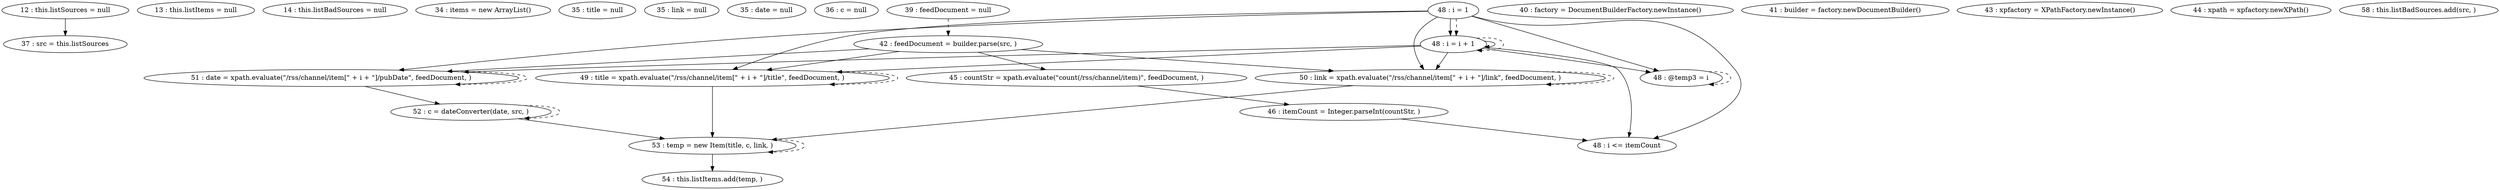 digraph G {
"12 : this.listSources = null"
"12 : this.listSources = null" -> "37 : src = this.listSources"
"13 : this.listItems = null"
"14 : this.listBadSources = null"
"34 : items = new ArrayList()"
"35 : title = null"
"35 : link = null"
"35 : date = null"
"36 : c = null"
"37 : src = this.listSources"
"39 : feedDocument = null"
"39 : feedDocument = null" -> "42 : feedDocument = builder.parse(src, )" [style=dashed]
"40 : factory = DocumentBuilderFactory.newInstance()"
"41 : builder = factory.newDocumentBuilder()"
"42 : feedDocument = builder.parse(src, )"
"42 : feedDocument = builder.parse(src, )" -> "45 : countStr = xpath.evaluate(\"count(/rss/channel/item)\", feedDocument, )"
"42 : feedDocument = builder.parse(src, )" -> "49 : title = xpath.evaluate(\"/rss/channel/item[\" + i + \"]/title\", feedDocument, )"
"42 : feedDocument = builder.parse(src, )" -> "50 : link = xpath.evaluate(\"/rss/channel/item[\" + i + \"]/link\", feedDocument, )"
"42 : feedDocument = builder.parse(src, )" -> "51 : date = xpath.evaluate(\"/rss/channel/item[\" + i + \"]/pubDate\", feedDocument, )"
"43 : xpfactory = XPathFactory.newInstance()"
"44 : xpath = xpfactory.newXPath()"
"45 : countStr = xpath.evaluate(\"count(/rss/channel/item)\", feedDocument, )"
"45 : countStr = xpath.evaluate(\"count(/rss/channel/item)\", feedDocument, )" -> "46 : itemCount = Integer.parseInt(countStr, )"
"46 : itemCount = Integer.parseInt(countStr, )"
"46 : itemCount = Integer.parseInt(countStr, )" -> "48 : i <= itemCount"
"48 : i = 1"
"48 : i = 1" -> "48 : i = i + 1"
"48 : i = 1" -> "48 : i <= itemCount"
"48 : i = 1" -> "49 : title = xpath.evaluate(\"/rss/channel/item[\" + i + \"]/title\", feedDocument, )"
"48 : i = 1" -> "48 : @temp3 = i"
"48 : i = 1" -> "50 : link = xpath.evaluate(\"/rss/channel/item[\" + i + \"]/link\", feedDocument, )"
"48 : i = 1" -> "51 : date = xpath.evaluate(\"/rss/channel/item[\" + i + \"]/pubDate\", feedDocument, )"
"48 : i = 1" -> "48 : i = i + 1" [style=dashed]
"48 : i <= itemCount"
"49 : title = xpath.evaluate(\"/rss/channel/item[\" + i + \"]/title\", feedDocument, )"
"49 : title = xpath.evaluate(\"/rss/channel/item[\" + i + \"]/title\", feedDocument, )" -> "53 : temp = new Item(title, c, link, )"
"49 : title = xpath.evaluate(\"/rss/channel/item[\" + i + \"]/title\", feedDocument, )" -> "49 : title = xpath.evaluate(\"/rss/channel/item[\" + i + \"]/title\", feedDocument, )" [style=dashed]
"50 : link = xpath.evaluate(\"/rss/channel/item[\" + i + \"]/link\", feedDocument, )"
"50 : link = xpath.evaluate(\"/rss/channel/item[\" + i + \"]/link\", feedDocument, )" -> "53 : temp = new Item(title, c, link, )"
"50 : link = xpath.evaluate(\"/rss/channel/item[\" + i + \"]/link\", feedDocument, )" -> "50 : link = xpath.evaluate(\"/rss/channel/item[\" + i + \"]/link\", feedDocument, )" [style=dashed]
"51 : date = xpath.evaluate(\"/rss/channel/item[\" + i + \"]/pubDate\", feedDocument, )"
"51 : date = xpath.evaluate(\"/rss/channel/item[\" + i + \"]/pubDate\", feedDocument, )" -> "52 : c = dateConverter(date, src, )"
"51 : date = xpath.evaluate(\"/rss/channel/item[\" + i + \"]/pubDate\", feedDocument, )" -> "51 : date = xpath.evaluate(\"/rss/channel/item[\" + i + \"]/pubDate\", feedDocument, )" [style=dashed]
"52 : c = dateConverter(date, src, )"
"52 : c = dateConverter(date, src, )" -> "53 : temp = new Item(title, c, link, )"
"52 : c = dateConverter(date, src, )" -> "52 : c = dateConverter(date, src, )" [style=dashed]
"53 : temp = new Item(title, c, link, )"
"53 : temp = new Item(title, c, link, )" -> "54 : this.listItems.add(temp, )"
"53 : temp = new Item(title, c, link, )" -> "53 : temp = new Item(title, c, link, )" [style=dashed]
"54 : this.listItems.add(temp, )"
"48 : @temp3 = i"
"48 : @temp3 = i" -> "48 : @temp3 = i" [style=dashed]
"48 : i = i + 1"
"48 : i = i + 1" -> "48 : i = i + 1"
"48 : i = i + 1" -> "48 : i <= itemCount"
"48 : i = i + 1" -> "49 : title = xpath.evaluate(\"/rss/channel/item[\" + i + \"]/title\", feedDocument, )"
"48 : i = i + 1" -> "48 : @temp3 = i"
"48 : i = i + 1" -> "50 : link = xpath.evaluate(\"/rss/channel/item[\" + i + \"]/link\", feedDocument, )"
"48 : i = i + 1" -> "51 : date = xpath.evaluate(\"/rss/channel/item[\" + i + \"]/pubDate\", feedDocument, )"
"48 : i = i + 1" -> "48 : i = i + 1" [style=dashed]
"58 : this.listBadSources.add(src, )"
}